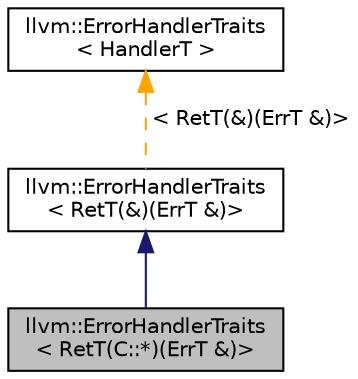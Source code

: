 digraph "llvm::ErrorHandlerTraits&lt; RetT(C::*)(ErrT &amp;)&gt;"
{
 // LATEX_PDF_SIZE
  bgcolor="transparent";
  edge [fontname="Helvetica",fontsize="10",labelfontname="Helvetica",labelfontsize="10"];
  node [fontname="Helvetica",fontsize="10",shape="box"];
  Node1 [label="llvm::ErrorHandlerTraits\l\< RetT(C::*)(ErrT &)\>",height=0.2,width=0.4,color="black", fillcolor="grey75", style="filled", fontcolor="black",tooltip=" "];
  Node2 -> Node1 [dir="back",color="midnightblue",fontsize="10",style="solid",fontname="Helvetica"];
  Node2 [label="llvm::ErrorHandlerTraits\l\< RetT(&)(ErrT &)\>",height=0.2,width=0.4,color="black",URL="$classllvm_1_1ErrorHandlerTraits.html",tooltip=" "];
  Node3 -> Node2 [dir="back",color="orange",fontsize="10",style="dashed",label=" \< RetT(&)(ErrT &)\>" ,fontname="Helvetica"];
  Node3 [label="llvm::ErrorHandlerTraits\l\< HandlerT \>",height=0.2,width=0.4,color="black",URL="$classllvm_1_1ErrorHandlerTraits.html",tooltip="Helper for testing applicability of, and applying, handlers for ErrorInfo types."];
}
